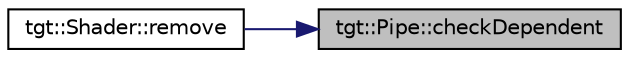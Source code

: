 digraph "tgt::Pipe::checkDependent"
{
 // LATEX_PDF_SIZE
  edge [fontname="Helvetica",fontsize="10",labelfontname="Helvetica",labelfontsize="10"];
  node [fontname="Helvetica",fontsize="10",shape=record];
  rankdir="RL";
  Node1 [label="tgt::Pipe::checkDependent",height=0.2,width=0.4,color="black", fillcolor="grey75", style="filled", fontcolor="black",tooltip=" "];
  Node1 -> Node2 [dir="back",color="midnightblue",fontsize="10",style="solid",fontname="Helvetica"];
  Node2 [label="tgt::Shader::remove",height=0.2,width=0.4,color="black", fillcolor="white", style="filled",URL="$df/d8f/namespacetgt_1_1_shader.html#a57056cbc2d6c261fcefe07f0d7d0caf2",tooltip=" "];
}
